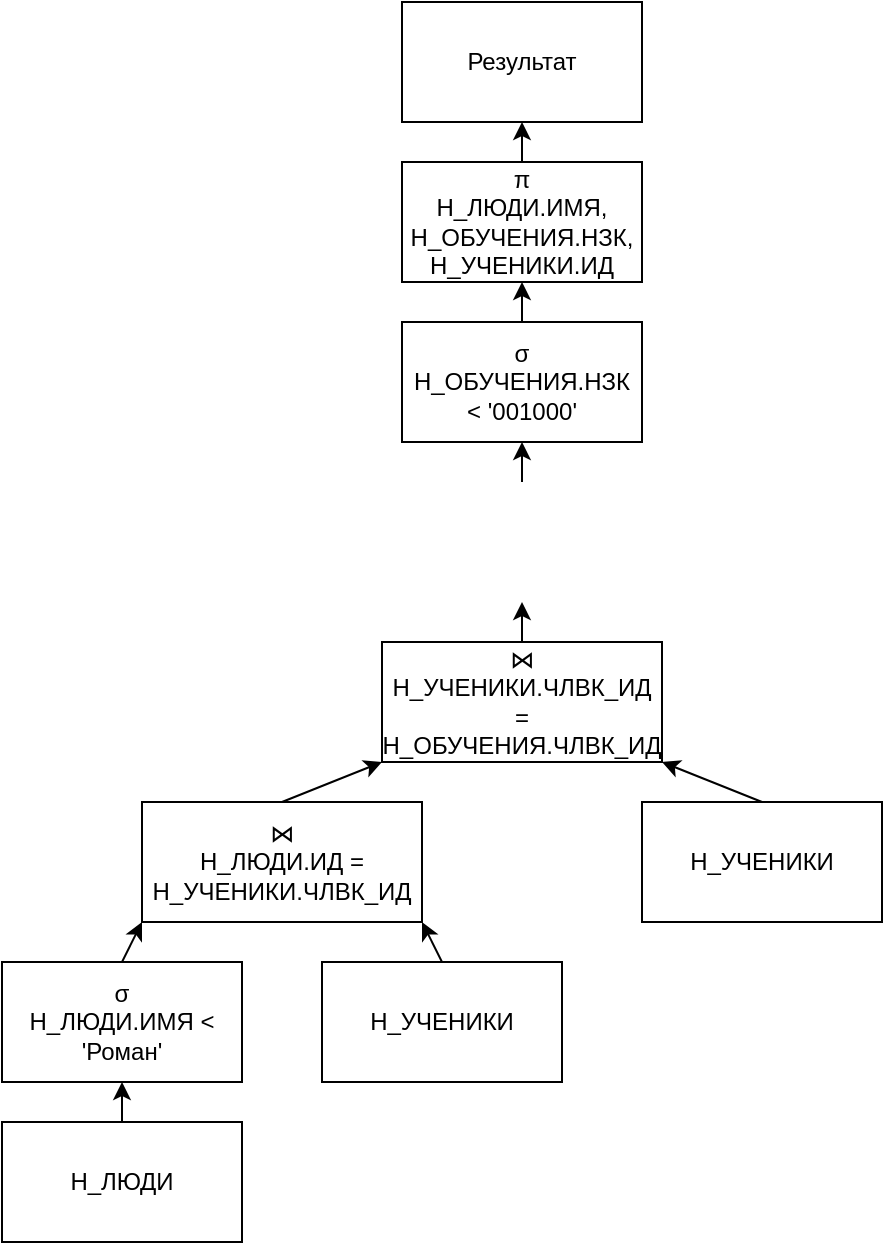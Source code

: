 <mxfile version="22.1.11" type="device">
  <diagram name="Страница — 1" id="K1GuHLXQaXbjNu8LGzyw">
    <mxGraphModel dx="1036" dy="606" grid="1" gridSize="10" guides="1" tooltips="1" connect="1" arrows="1" fold="1" page="1" pageScale="1" pageWidth="827" pageHeight="1169" math="0" shadow="0">
      <root>
        <mxCell id="0" />
        <mxCell id="1" parent="0" />
        <mxCell id="CviIP6W64GD_s6nnUqM6-19" style="edgeStyle=orthogonalEdgeStyle;rounded=0;orthogonalLoop=1;jettySize=auto;html=1;exitX=0.5;exitY=0;exitDx=0;exitDy=0;entryX=0.5;entryY=1;entryDx=0;entryDy=0;" edge="1" parent="1" source="CviIP6W64GD_s6nnUqM6-1" target="CviIP6W64GD_s6nnUqM6-18">
          <mxGeometry relative="1" as="geometry" />
        </mxCell>
        <mxCell id="CviIP6W64GD_s6nnUqM6-1" value="Н_ЛЮДИ" style="rounded=0;whiteSpace=wrap;html=1;" vertex="1" parent="1">
          <mxGeometry x="40" y="700" width="120" height="60" as="geometry" />
        </mxCell>
        <mxCell id="CviIP6W64GD_s6nnUqM6-4" style="rounded=0;orthogonalLoop=1;jettySize=auto;html=1;exitX=0.5;exitY=0;exitDx=0;exitDy=0;entryX=1;entryY=1;entryDx=0;entryDy=0;" edge="1" parent="1" source="CviIP6W64GD_s6nnUqM6-2" target="CviIP6W64GD_s6nnUqM6-3">
          <mxGeometry relative="1" as="geometry" />
        </mxCell>
        <mxCell id="CviIP6W64GD_s6nnUqM6-2" value="Н_УЧЕНИКИ" style="rounded=0;whiteSpace=wrap;html=1;" vertex="1" parent="1">
          <mxGeometry x="200" y="620" width="120" height="60" as="geometry" />
        </mxCell>
        <mxCell id="CviIP6W64GD_s6nnUqM6-9" style="rounded=0;orthogonalLoop=1;jettySize=auto;html=1;exitX=0.5;exitY=0;exitDx=0;exitDy=0;entryX=0;entryY=1;entryDx=0;entryDy=0;" edge="1" parent="1" source="CviIP6W64GD_s6nnUqM6-3" target="CviIP6W64GD_s6nnUqM6-7">
          <mxGeometry relative="1" as="geometry" />
        </mxCell>
        <mxCell id="CviIP6W64GD_s6nnUqM6-3" value="⋈&lt;br&gt;Н_ЛЮДИ.ИД = Н_УЧЕНИКИ.ЧЛВК_ИД" style="rounded=0;whiteSpace=wrap;html=1;" vertex="1" parent="1">
          <mxGeometry x="110" y="540" width="140" height="60" as="geometry" />
        </mxCell>
        <mxCell id="CviIP6W64GD_s6nnUqM6-8" style="rounded=0;orthogonalLoop=1;jettySize=auto;html=1;exitX=0.5;exitY=0;exitDx=0;exitDy=0;entryX=1;entryY=1;entryDx=0;entryDy=0;" edge="1" parent="1" source="CviIP6W64GD_s6nnUqM6-6" target="CviIP6W64GD_s6nnUqM6-7">
          <mxGeometry relative="1" as="geometry" />
        </mxCell>
        <mxCell id="CviIP6W64GD_s6nnUqM6-6" value="Н_УЧЕНИКИ" style="rounded=0;whiteSpace=wrap;html=1;" vertex="1" parent="1">
          <mxGeometry x="360" y="540" width="120" height="60" as="geometry" />
        </mxCell>
        <mxCell id="CviIP6W64GD_s6nnUqM6-11" style="edgeStyle=orthogonalEdgeStyle;rounded=0;orthogonalLoop=1;jettySize=auto;html=1;exitX=0.5;exitY=0;exitDx=0;exitDy=0;entryX=0.5;entryY=1;entryDx=0;entryDy=0;" edge="1" parent="1" source="CviIP6W64GD_s6nnUqM6-7">
          <mxGeometry relative="1" as="geometry">
            <mxPoint x="300" y="440" as="targetPoint" />
          </mxGeometry>
        </mxCell>
        <mxCell id="CviIP6W64GD_s6nnUqM6-7" value="⋈&lt;br&gt;Н_УЧЕНИКИ.ЧЛВК_ИД = Н_ОБУЧЕНИЯ.ЧЛВК_ИД" style="rounded=0;whiteSpace=wrap;html=1;" vertex="1" parent="1">
          <mxGeometry x="230" y="460" width="140" height="60" as="geometry" />
        </mxCell>
        <mxCell id="CviIP6W64GD_s6nnUqM6-13" style="edgeStyle=orthogonalEdgeStyle;rounded=0;orthogonalLoop=1;jettySize=auto;html=1;exitX=0.5;exitY=0;exitDx=0;exitDy=0;entryX=0.5;entryY=1;entryDx=0;entryDy=0;" edge="1" parent="1" target="CviIP6W64GD_s6nnUqM6-12">
          <mxGeometry relative="1" as="geometry">
            <mxPoint x="300" y="380" as="sourcePoint" />
          </mxGeometry>
        </mxCell>
        <mxCell id="CviIP6W64GD_s6nnUqM6-15" style="edgeStyle=orthogonalEdgeStyle;rounded=0;orthogonalLoop=1;jettySize=auto;html=1;exitX=0.5;exitY=0;exitDx=0;exitDy=0;entryX=0.5;entryY=1;entryDx=0;entryDy=0;" edge="1" parent="1" source="CviIP6W64GD_s6nnUqM6-12" target="CviIP6W64GD_s6nnUqM6-14">
          <mxGeometry relative="1" as="geometry" />
        </mxCell>
        <mxCell id="CviIP6W64GD_s6nnUqM6-12" value="σ&lt;br style=&quot;border-color: var(--border-color);&quot;&gt;Н_ОБУЧЕНИЯ.НЗК &amp;lt; &#39;001000&#39;" style="rounded=0;whiteSpace=wrap;html=1;" vertex="1" parent="1">
          <mxGeometry x="240" y="300" width="120" height="60" as="geometry" />
        </mxCell>
        <mxCell id="CviIP6W64GD_s6nnUqM6-17" style="edgeStyle=orthogonalEdgeStyle;rounded=0;orthogonalLoop=1;jettySize=auto;html=1;exitX=0.5;exitY=0;exitDx=0;exitDy=0;entryX=0.5;entryY=1;entryDx=0;entryDy=0;" edge="1" parent="1" source="CviIP6W64GD_s6nnUqM6-14" target="CviIP6W64GD_s6nnUqM6-16">
          <mxGeometry relative="1" as="geometry" />
        </mxCell>
        <mxCell id="CviIP6W64GD_s6nnUqM6-14" value="π&lt;br style=&quot;border-color: var(--border-color);&quot;&gt;Н_ЛЮДИ.ИМЯ, Н_ОБУЧЕНИЯ.НЗК, Н_УЧЕНИКИ.ИД" style="rounded=0;whiteSpace=wrap;html=1;" vertex="1" parent="1">
          <mxGeometry x="240" y="220" width="120" height="60" as="geometry" />
        </mxCell>
        <mxCell id="CviIP6W64GD_s6nnUqM6-16" value="Результат" style="rounded=0;whiteSpace=wrap;html=1;" vertex="1" parent="1">
          <mxGeometry x="240" y="140" width="120" height="60" as="geometry" />
        </mxCell>
        <mxCell id="CviIP6W64GD_s6nnUqM6-20" style="rounded=0;orthogonalLoop=1;jettySize=auto;html=1;exitX=0.5;exitY=0;exitDx=0;exitDy=0;entryX=0;entryY=1;entryDx=0;entryDy=0;" edge="1" parent="1" source="CviIP6W64GD_s6nnUqM6-18" target="CviIP6W64GD_s6nnUqM6-3">
          <mxGeometry relative="1" as="geometry" />
        </mxCell>
        <mxCell id="CviIP6W64GD_s6nnUqM6-18" value="σ&lt;br&gt;Н_ЛЮДИ.ИМЯ &amp;lt; &#39;Роман&#39;" style="rounded=0;whiteSpace=wrap;html=1;" vertex="1" parent="1">
          <mxGeometry x="40" y="620" width="120" height="60" as="geometry" />
        </mxCell>
      </root>
    </mxGraphModel>
  </diagram>
</mxfile>

